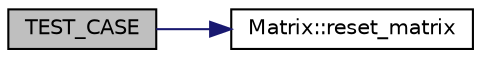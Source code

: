 digraph "TEST_CASE"
{
 // LATEX_PDF_SIZE
  edge [fontname="Helvetica",fontsize="10",labelfontname="Helvetica",labelfontsize="10"];
  node [fontname="Helvetica",fontsize="10",shape=record];
  rankdir="LR";
  Node1 [label="TEST_CASE",height=0.2,width=0.4,color="black", fillcolor="grey75", style="filled", fontcolor="black",tooltip=" "];
  Node1 -> Node2 [color="midnightblue",fontsize="10",style="solid",fontname="Helvetica"];
  Node2 [label="Matrix::reset_matrix",height=0.2,width=0.4,color="black", fillcolor="white", style="filled",URL="$class_matrix.html#afe44e050b0bfe776f279f791fe5de355",tooltip="resetuje macierz do jednostkowej"];
}
